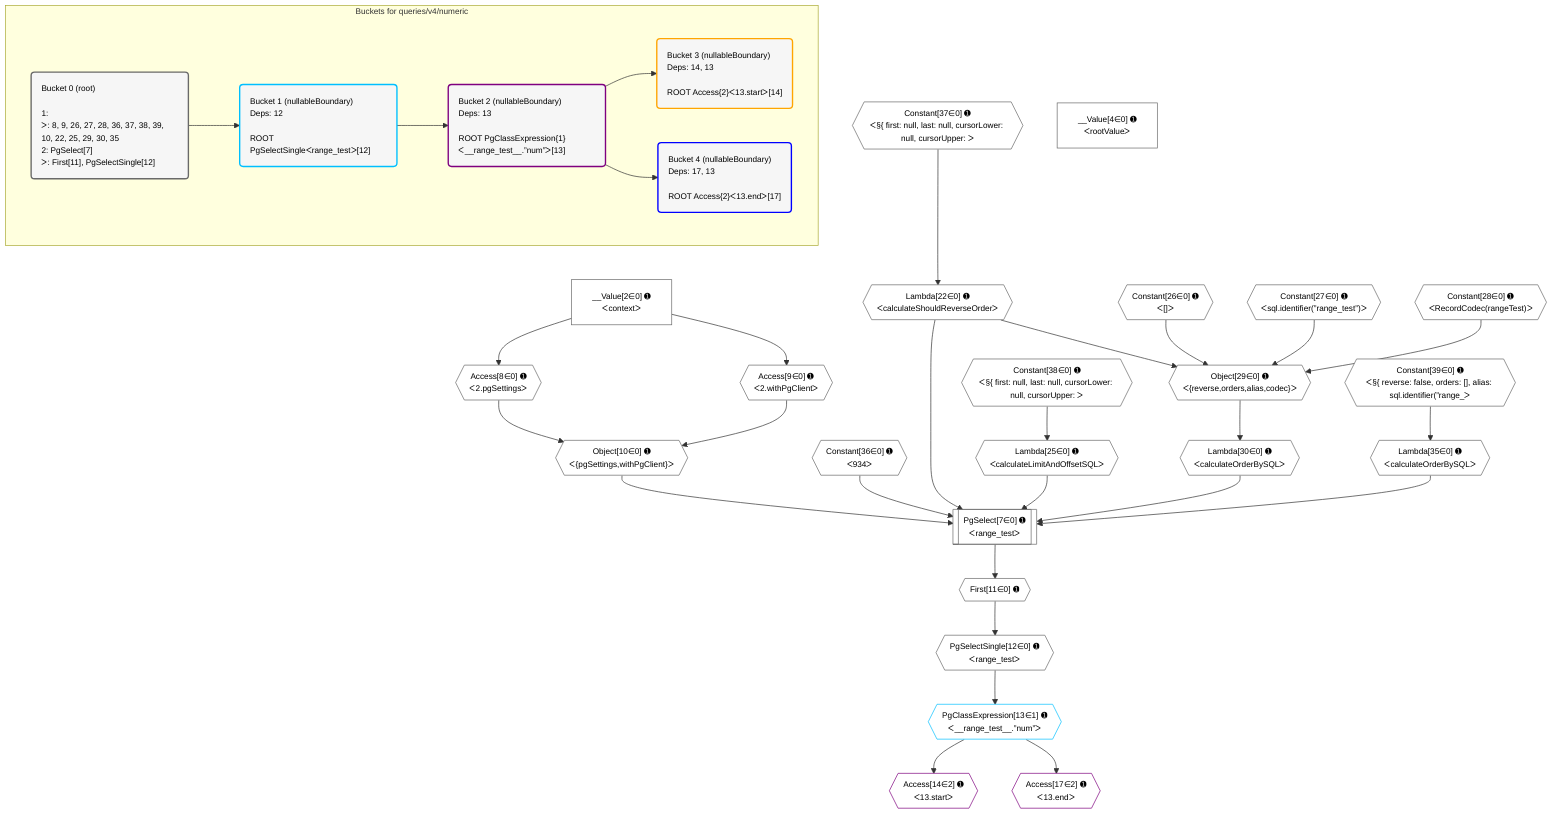 %%{init: {'themeVariables': { 'fontSize': '12px'}}}%%
graph TD
    classDef path fill:#eee,stroke:#000,color:#000
    classDef plan fill:#fff,stroke-width:1px,color:#000
    classDef itemplan fill:#fff,stroke-width:2px,color:#000
    classDef unbatchedplan fill:#dff,stroke-width:1px,color:#000
    classDef sideeffectplan fill:#fcc,stroke-width:2px,color:#000
    classDef bucket fill:#f6f6f6,color:#000,stroke-width:2px,text-align:left


    %% plan dependencies
    PgSelect7[["PgSelect[7∈0] ➊<br />ᐸrange_testᐳ"]]:::plan
    Object10{{"Object[10∈0] ➊<br />ᐸ{pgSettings,withPgClient}ᐳ"}}:::plan
    Constant36{{"Constant[36∈0] ➊<br />ᐸ934ᐳ"}}:::plan
    Lambda22{{"Lambda[22∈0] ➊<br />ᐸcalculateShouldReverseOrderᐳ"}}:::plan
    Lambda25{{"Lambda[25∈0] ➊<br />ᐸcalculateLimitAndOffsetSQLᐳ"}}:::plan
    Lambda30{{"Lambda[30∈0] ➊<br />ᐸcalculateOrderBySQLᐳ"}}:::plan
    Lambda35{{"Lambda[35∈0] ➊<br />ᐸcalculateOrderBySQLᐳ"}}:::plan
    Object10 & Constant36 & Lambda22 & Lambda25 & Lambda30 & Lambda35 --> PgSelect7
    Object29{{"Object[29∈0] ➊<br />ᐸ{reverse,orders,alias,codec}ᐳ"}}:::plan
    Constant26{{"Constant[26∈0] ➊<br />ᐸ[]ᐳ"}}:::plan
    Constant27{{"Constant[27∈0] ➊<br />ᐸsql.identifier(”range_test”)ᐳ"}}:::plan
    Constant28{{"Constant[28∈0] ➊<br />ᐸRecordCodec(rangeTest)ᐳ"}}:::plan
    Lambda22 & Constant26 & Constant27 & Constant28 --> Object29
    Access8{{"Access[8∈0] ➊<br />ᐸ2.pgSettingsᐳ"}}:::plan
    Access9{{"Access[9∈0] ➊<br />ᐸ2.withPgClientᐳ"}}:::plan
    Access8 & Access9 --> Object10
    __Value2["__Value[2∈0] ➊<br />ᐸcontextᐳ"]:::plan
    __Value2 --> Access8
    __Value2 --> Access9
    First11{{"First[11∈0] ➊"}}:::plan
    PgSelect7 --> First11
    PgSelectSingle12{{"PgSelectSingle[12∈0] ➊<br />ᐸrange_testᐳ"}}:::plan
    First11 --> PgSelectSingle12
    Constant37{{"Constant[37∈0] ➊<br />ᐸ§{ first: null, last: null, cursorLower: null, cursorUpper: ᐳ"}}:::plan
    Constant37 --> Lambda22
    Constant38{{"Constant[38∈0] ➊<br />ᐸ§{ first: null, last: null, cursorLower: null, cursorUpper: ᐳ"}}:::plan
    Constant38 --> Lambda25
    Object29 --> Lambda30
    Constant39{{"Constant[39∈0] ➊<br />ᐸ§{ reverse: false, orders: [], alias: sql.identifier(”range_ᐳ"}}:::plan
    Constant39 --> Lambda35
    __Value4["__Value[4∈0] ➊<br />ᐸrootValueᐳ"]:::plan
    PgClassExpression13{{"PgClassExpression[13∈1] ➊<br />ᐸ__range_test__.”num”ᐳ"}}:::plan
    PgSelectSingle12 --> PgClassExpression13
    Access14{{"Access[14∈2] ➊<br />ᐸ13.startᐳ"}}:::plan
    PgClassExpression13 --> Access14
    Access17{{"Access[17∈2] ➊<br />ᐸ13.endᐳ"}}:::plan
    PgClassExpression13 --> Access17

    %% define steps

    subgraph "Buckets for queries/v4/numeric"
    Bucket0("Bucket 0 (root)<br /><br />1: <br />ᐳ: 8, 9, 26, 27, 28, 36, 37, 38, 39, 10, 22, 25, 29, 30, 35<br />2: PgSelect[7]<br />ᐳ: First[11], PgSelectSingle[12]"):::bucket
    classDef bucket0 stroke:#696969
    class Bucket0,__Value2,__Value4,PgSelect7,Access8,Access9,Object10,First11,PgSelectSingle12,Lambda22,Lambda25,Constant26,Constant27,Constant28,Object29,Lambda30,Lambda35,Constant36,Constant37,Constant38,Constant39 bucket0
    Bucket1("Bucket 1 (nullableBoundary)<br />Deps: 12<br /><br />ROOT PgSelectSingleᐸrange_testᐳ[12]"):::bucket
    classDef bucket1 stroke:#00bfff
    class Bucket1,PgClassExpression13 bucket1
    Bucket2("Bucket 2 (nullableBoundary)<br />Deps: 13<br /><br />ROOT PgClassExpression{1}ᐸ__range_test__.”num”ᐳ[13]"):::bucket
    classDef bucket2 stroke:#7f007f
    class Bucket2,Access14,Access17 bucket2
    Bucket3("Bucket 3 (nullableBoundary)<br />Deps: 14, 13<br /><br />ROOT Access{2}ᐸ13.startᐳ[14]"):::bucket
    classDef bucket3 stroke:#ffa500
    class Bucket3 bucket3
    Bucket4("Bucket 4 (nullableBoundary)<br />Deps: 17, 13<br /><br />ROOT Access{2}ᐸ13.endᐳ[17]"):::bucket
    classDef bucket4 stroke:#0000ff
    class Bucket4 bucket4
    Bucket0 --> Bucket1
    Bucket1 --> Bucket2
    Bucket2 --> Bucket3 & Bucket4
    end